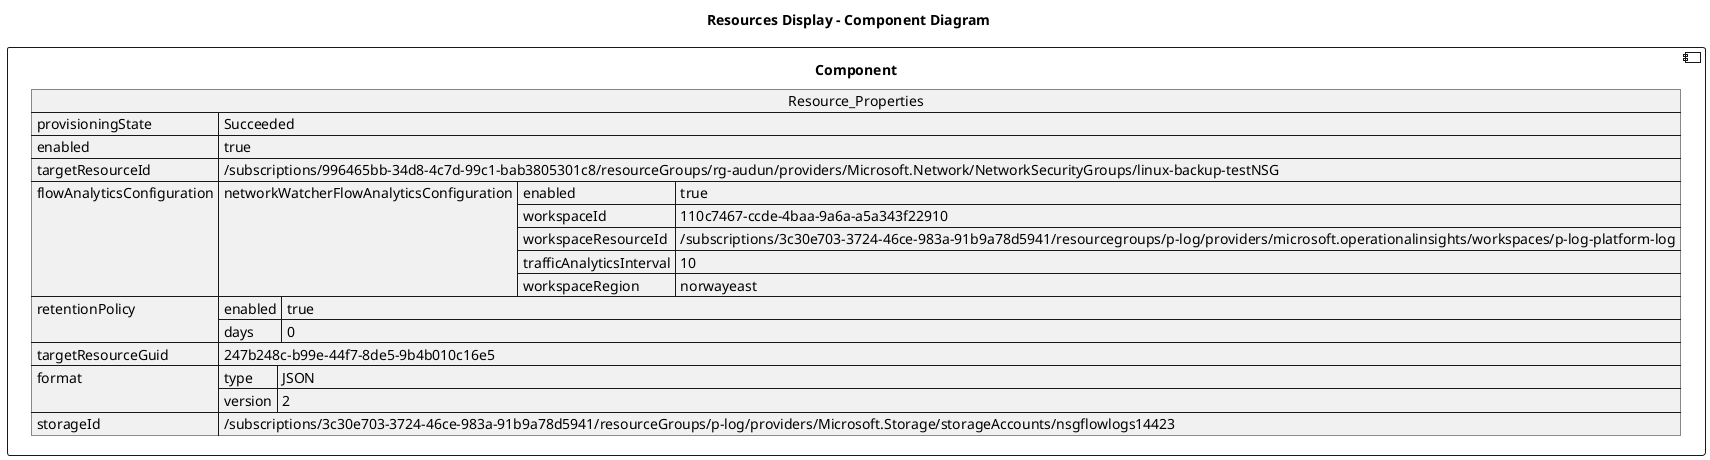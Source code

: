 @startuml

title Resources Display - Component Diagram

component Component {

json  Resource_Properties {
  "provisioningState": "Succeeded",
  "enabled": true,
  "targetResourceId": "/subscriptions/996465bb-34d8-4c7d-99c1-bab3805301c8/resourceGroups/rg-audun/providers/Microsoft.Network/NetworkSecurityGroups/linux-backup-testNSG",
  "flowAnalyticsConfiguration": {
    "networkWatcherFlowAnalyticsConfiguration": {
      "enabled": true,
      "workspaceId": "110c7467-ccde-4baa-9a6a-a5a343f22910",
      "workspaceResourceId": "/subscriptions/3c30e703-3724-46ce-983a-91b9a78d5941/resourcegroups/p-log/providers/microsoft.operationalinsights/workspaces/p-log-platform-log",
      "trafficAnalyticsInterval": 10,
      "workspaceRegion": "norwayeast"
    }
  },
  "retentionPolicy": {
    "enabled": true,
    "days": 0
  },
  "targetResourceGuid": "247b248c-b99e-44f7-8de5-9b4b010c16e5",
  "format": {
    "type": "JSON",
    "version": 2
  },
  "storageId": "/subscriptions/3c30e703-3724-46ce-983a-91b9a78d5941/resourceGroups/p-log/providers/Microsoft.Storage/storageAccounts/nsgflowlogs14423"
}
}
@enduml
